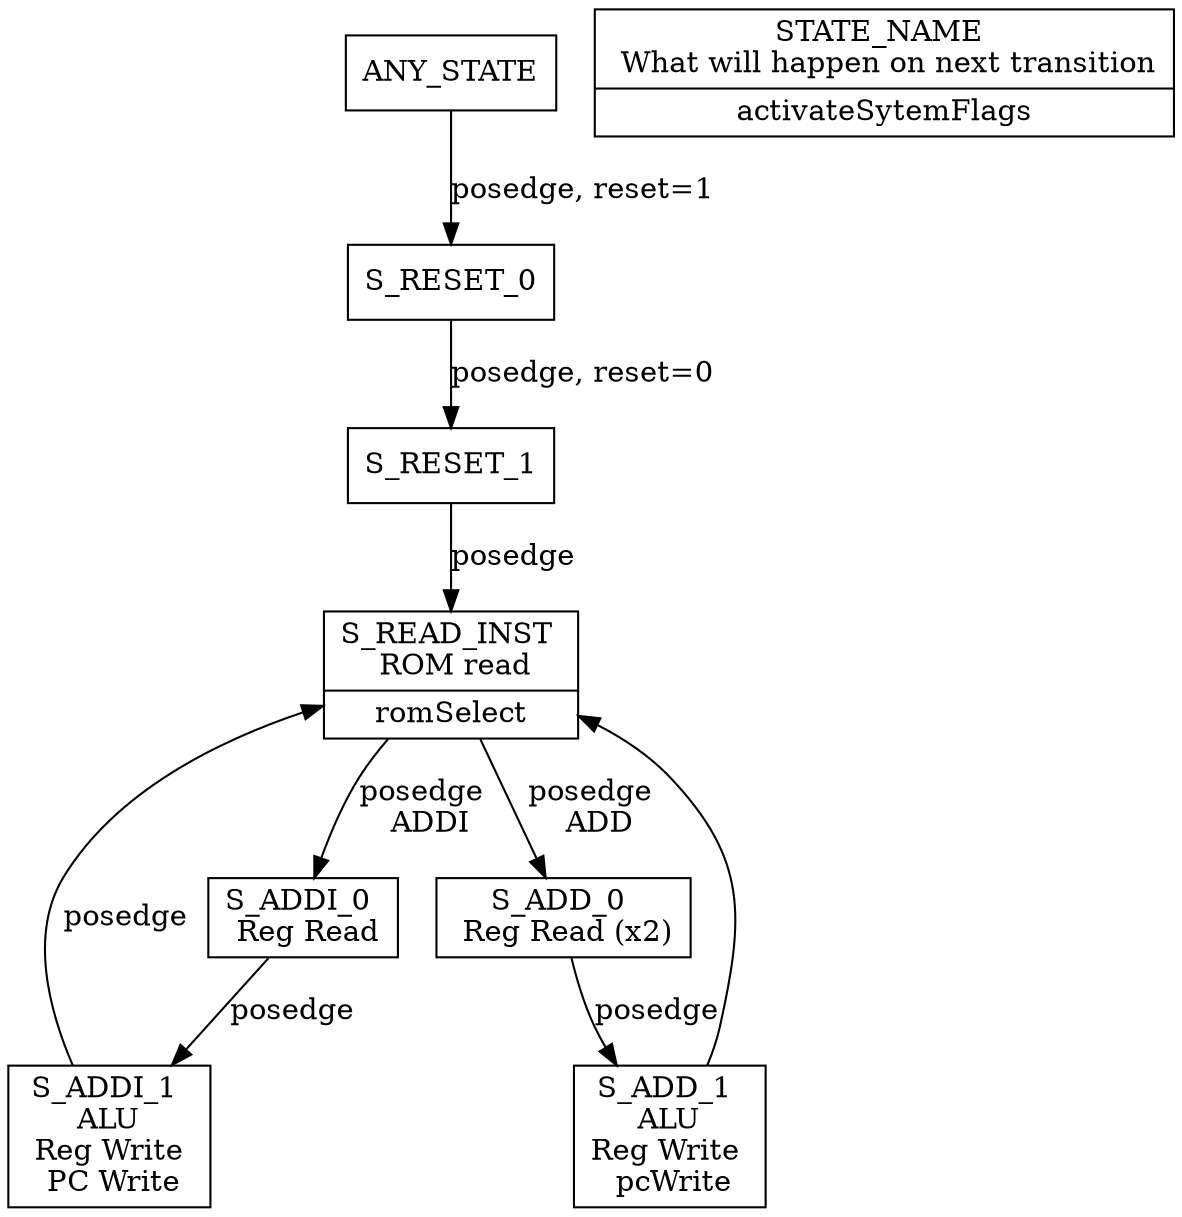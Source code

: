 digraph FSM {
    rankdir=TB;
    //splines=polyline;
    //graph [pad=".75", ranksep="1", nodesep="1.0"];
    node [shape=record];

    S_READ_INST[label="{{S_READ_INST \n ROM read}| romSelect}"];
    ///SReadInstr[label="{{Analyse Instr \n SReadInstr}|}"];

    ANY_STATE -> S_RESET_0[label="posedge, reset=1"];
    
    S_RESET_0;
    S_RESET_0 -> S_RESET_1[label="posedge, reset=0"];

    S_RESET_1 -> S_READ_INST[label="posedge"]


    S_ADDI_0[label="S_ADDI_0 \n Reg Read"];
    S_ADDI_1[label="S_ADDI_1 \n ALU \n Reg Write \n PC Write"];
    S_ADDI_0 -> S_ADDI_1[label="posedge"]

    S_ADD_0 -> S_ADD_1[label="posedge"]
    S_ADD_1 -> S_READ_INST

    S_ADD_0[label="S_ADD_0 \n Reg Read (x2)"];
    S_ADD_1[label="S_ADD_1 \n ALU \nReg Write \n pcWrite"];

    S_READ_INST -> S_ADDI_0[label="posedge \n ADDI"];
    S_READ_INST -> S_ADD_0[label="posedge \n ADD"]

    
    S_ADDI_1 -> S_READ_INST[label="posedge"];

    Legend[label="{{STATE_NAME \n What will happen on next transition}| activateSytemFlags}"];

    //S_READ_INST -> SReadInstr[label="negedge" constraint=false];
    }
    